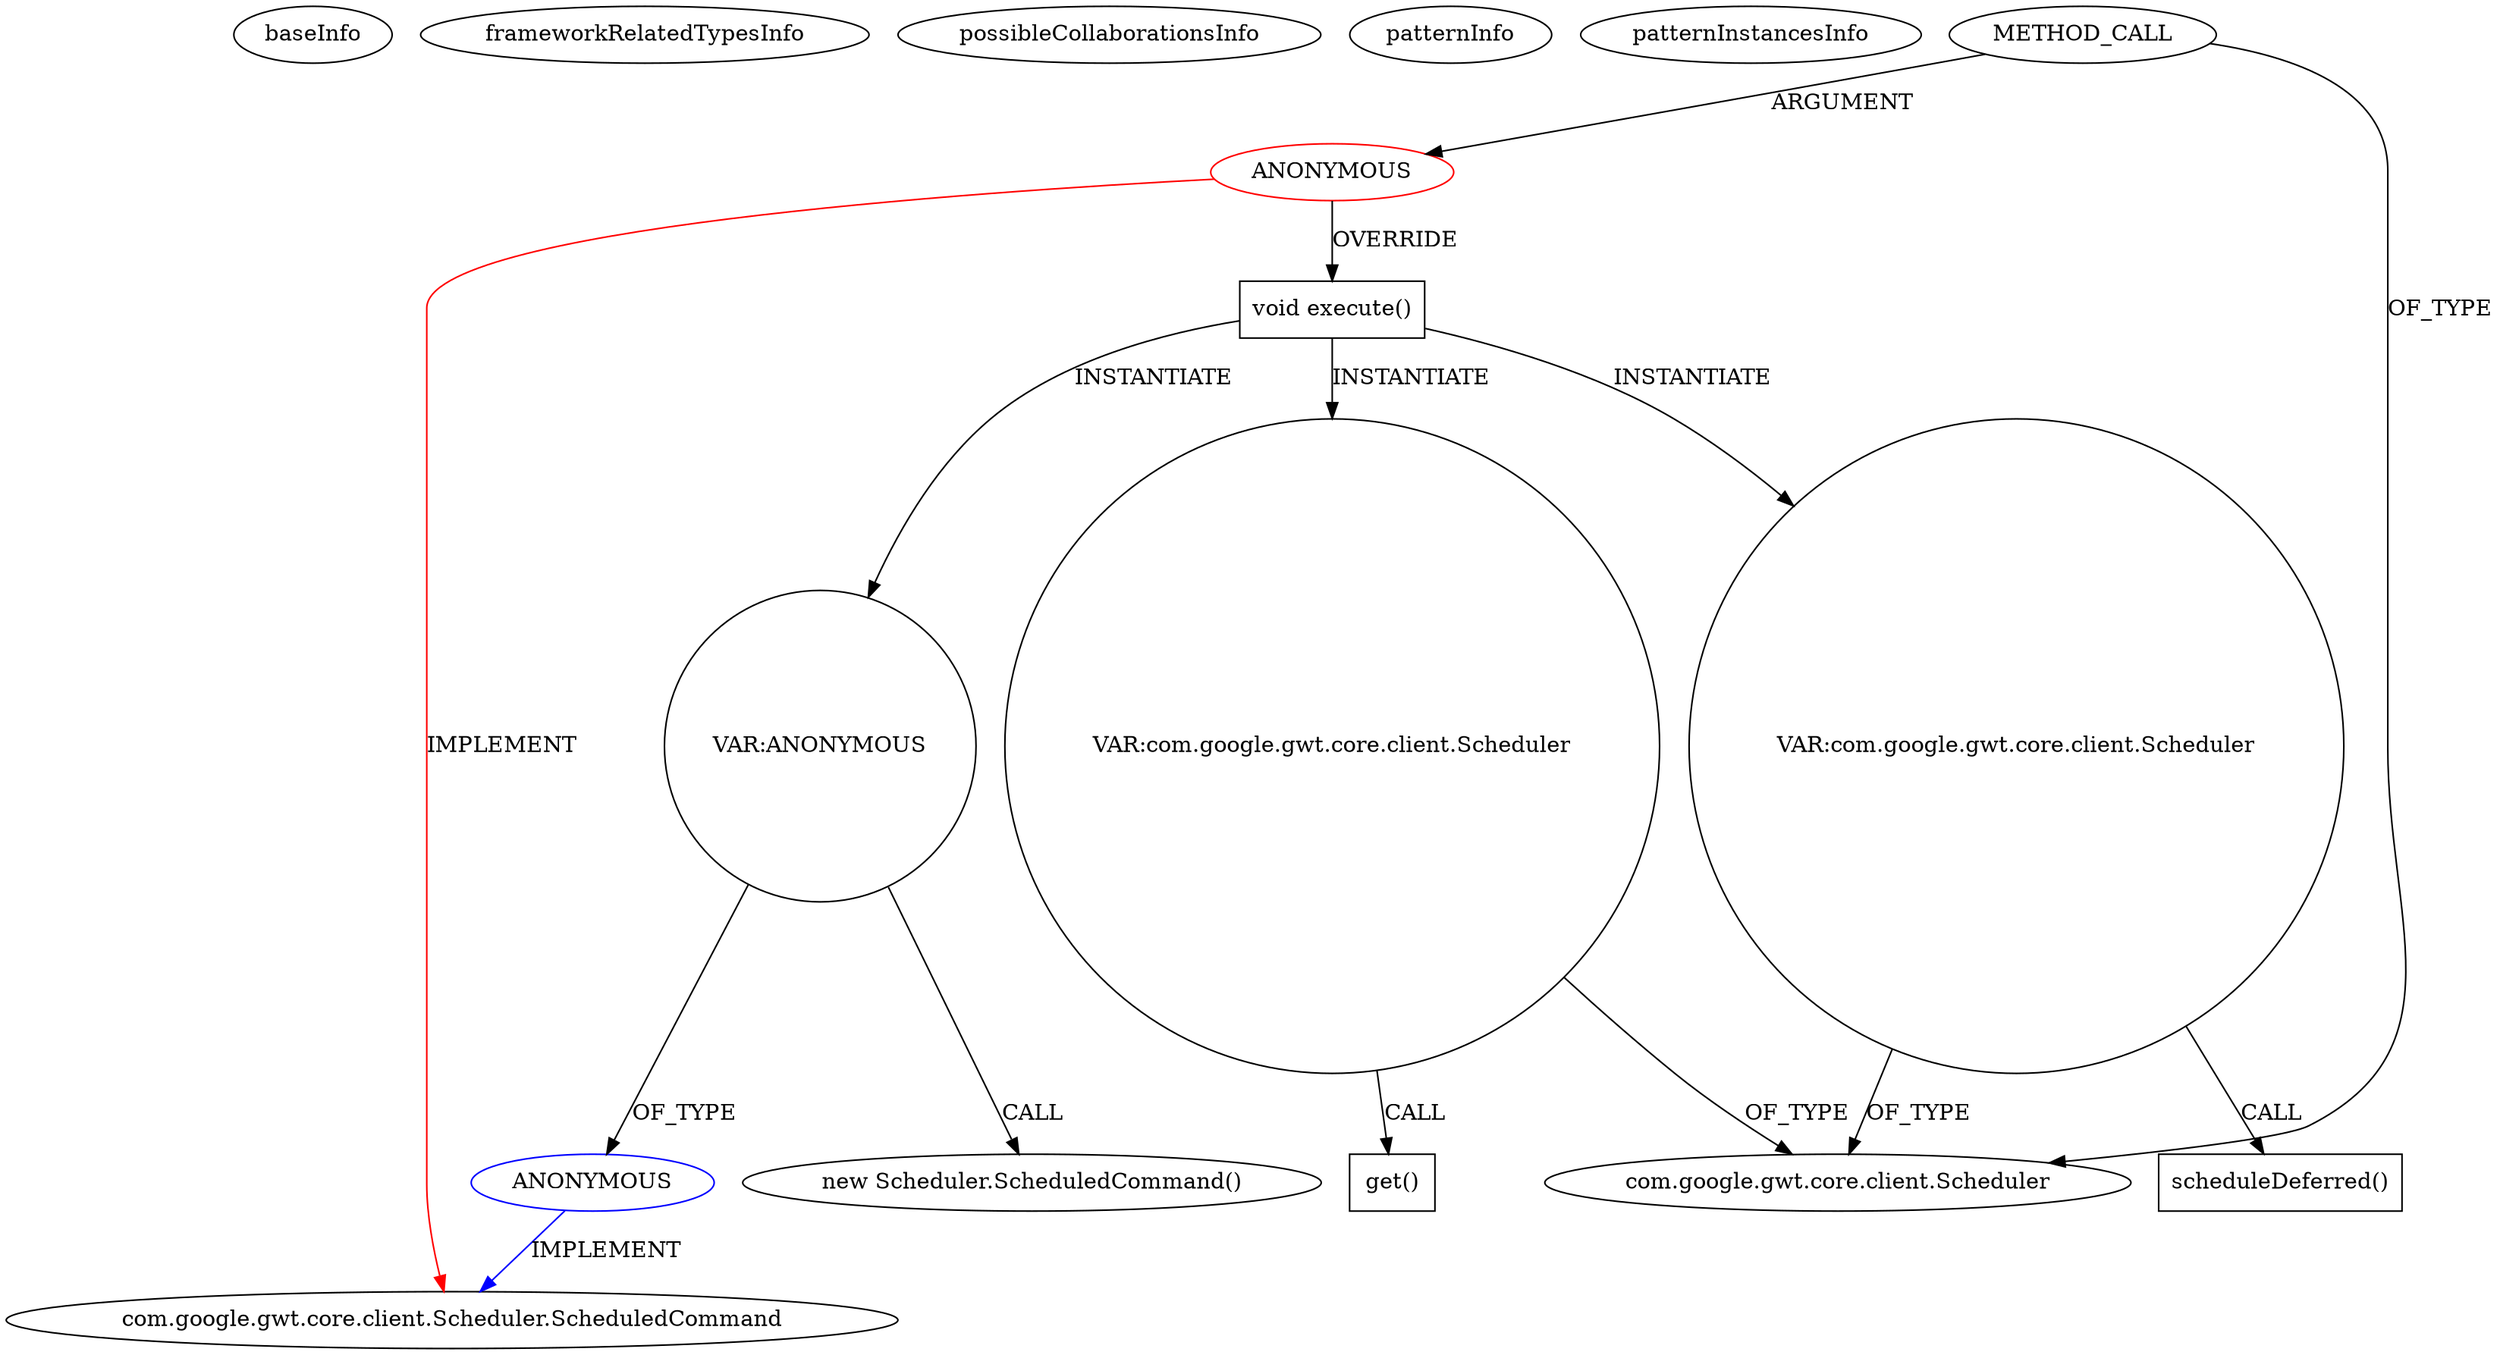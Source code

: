 digraph {
baseInfo[graphId=1331,category="pattern",isAnonymous=true,possibleRelation=true]
frameworkRelatedTypesInfo[0="com.google.gwt.core.client.Scheduler.ScheduledCommand"]
possibleCollaborationsInfo[0="1331~INSTANTIATION-OVERRIDING_METHOD_DECLARATION-~com.google.gwt.core.client.Scheduler.ScheduledCommand ~com.google.gwt.core.client.Scheduler.ScheduledCommand ~true~true"]
patternInfo[frequency=2.0,patternRootClient=0]
patternInstancesInfo[0="jnorthrup-gwt-charts~/jnorthrup-gwt-charts/gwt-charts-master/gwt-charts/src/main/java/com/googlecode/gwt/charts/client/controls/Dashboard.java~void redraw()~3234",1="jnorthrup-gwt-charts~/jnorthrup-gwt-charts/gwt-charts-master/gwt-charts/src/main/java/com/googlecode/gwt/charts/client/ChartWidget.java~void redraw()~3217"]
11[label="new Scheduler.ScheduledCommand()",vertexType="CONSTRUCTOR_CALL",isFrameworkType=false]
12[label="VAR:ANONYMOUS",vertexType="VARIABLE_EXPRESION",isFrameworkType=false,shape=circle]
4[label="void execute()",vertexType="OVERRIDING_METHOD_DECLARATION",isFrameworkType=false,shape=box]
13[label="ANONYMOUS",vertexType="REFERENCE_ANONYMOUS_DECLARATION",isFrameworkType=false,color=blue]
0[label="ANONYMOUS",vertexType="ROOT_ANONYMOUS_DECLARATION",isFrameworkType=false,color=red]
2[label="METHOD_CALL",vertexType="OUTSIDE_CALL",isFrameworkType=false]
3[label="com.google.gwt.core.client.Scheduler",vertexType="FRAMEWORK_CLASS_TYPE",isFrameworkType=false]
1[label="com.google.gwt.core.client.Scheduler.ScheduledCommand",vertexType="FRAMEWORK_INTERFACE_TYPE",isFrameworkType=false]
5[label="VAR:com.google.gwt.core.client.Scheduler",vertexType="VARIABLE_EXPRESION",isFrameworkType=false,shape=circle]
6[label="scheduleDeferred()",vertexType="INSIDE_CALL",isFrameworkType=false,shape=box]
8[label="VAR:com.google.gwt.core.client.Scheduler",vertexType="VARIABLE_EXPRESION",isFrameworkType=false,shape=circle]
9[label="get()",vertexType="INSIDE_CALL",isFrameworkType=false,shape=box]
4->8[label="INSTANTIATE"]
0->4[label="OVERRIDE"]
12->13[label="OF_TYPE"]
2->0[label="ARGUMENT"]
5->6[label="CALL"]
8->9[label="CALL"]
4->12[label="INSTANTIATE"]
0->1[label="IMPLEMENT",color=red]
12->11[label="CALL"]
13->1[label="IMPLEMENT",color=blue]
2->3[label="OF_TYPE"]
8->3[label="OF_TYPE"]
5->3[label="OF_TYPE"]
4->5[label="INSTANTIATE"]
}
